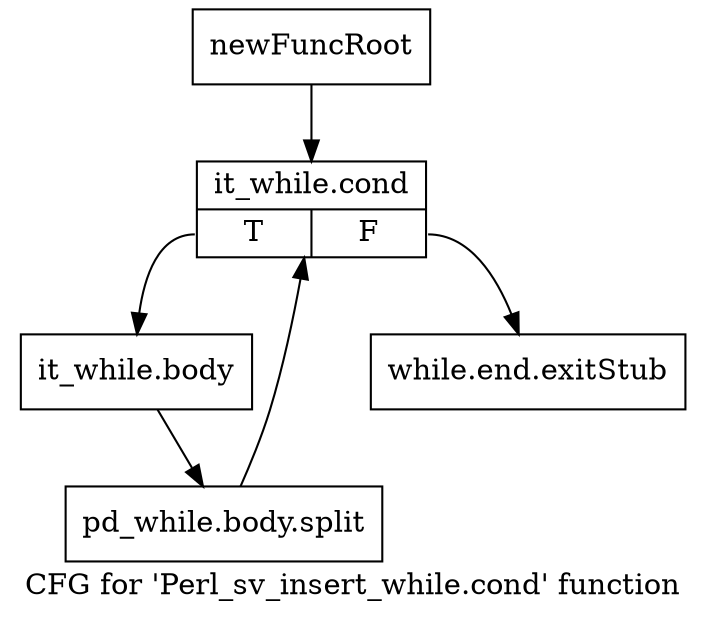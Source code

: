digraph "CFG for 'Perl_sv_insert_while.cond' function" {
	label="CFG for 'Perl_sv_insert_while.cond' function";

	Node0x5482e30 [shape=record,label="{newFuncRoot}"];
	Node0x5482e30 -> Node0x5482ed0;
	Node0x5482e80 [shape=record,label="{while.end.exitStub}"];
	Node0x5482ed0 [shape=record,label="{it_while.cond|{<s0>T|<s1>F}}"];
	Node0x5482ed0:s0 -> Node0x5482f20;
	Node0x5482ed0:s1 -> Node0x5482e80;
	Node0x5482f20 [shape=record,label="{it_while.body}"];
	Node0x5482f20 -> Node0x52001c0;
	Node0x52001c0 [shape=record,label="{pd_while.body.split}"];
	Node0x52001c0 -> Node0x5482ed0;
}
